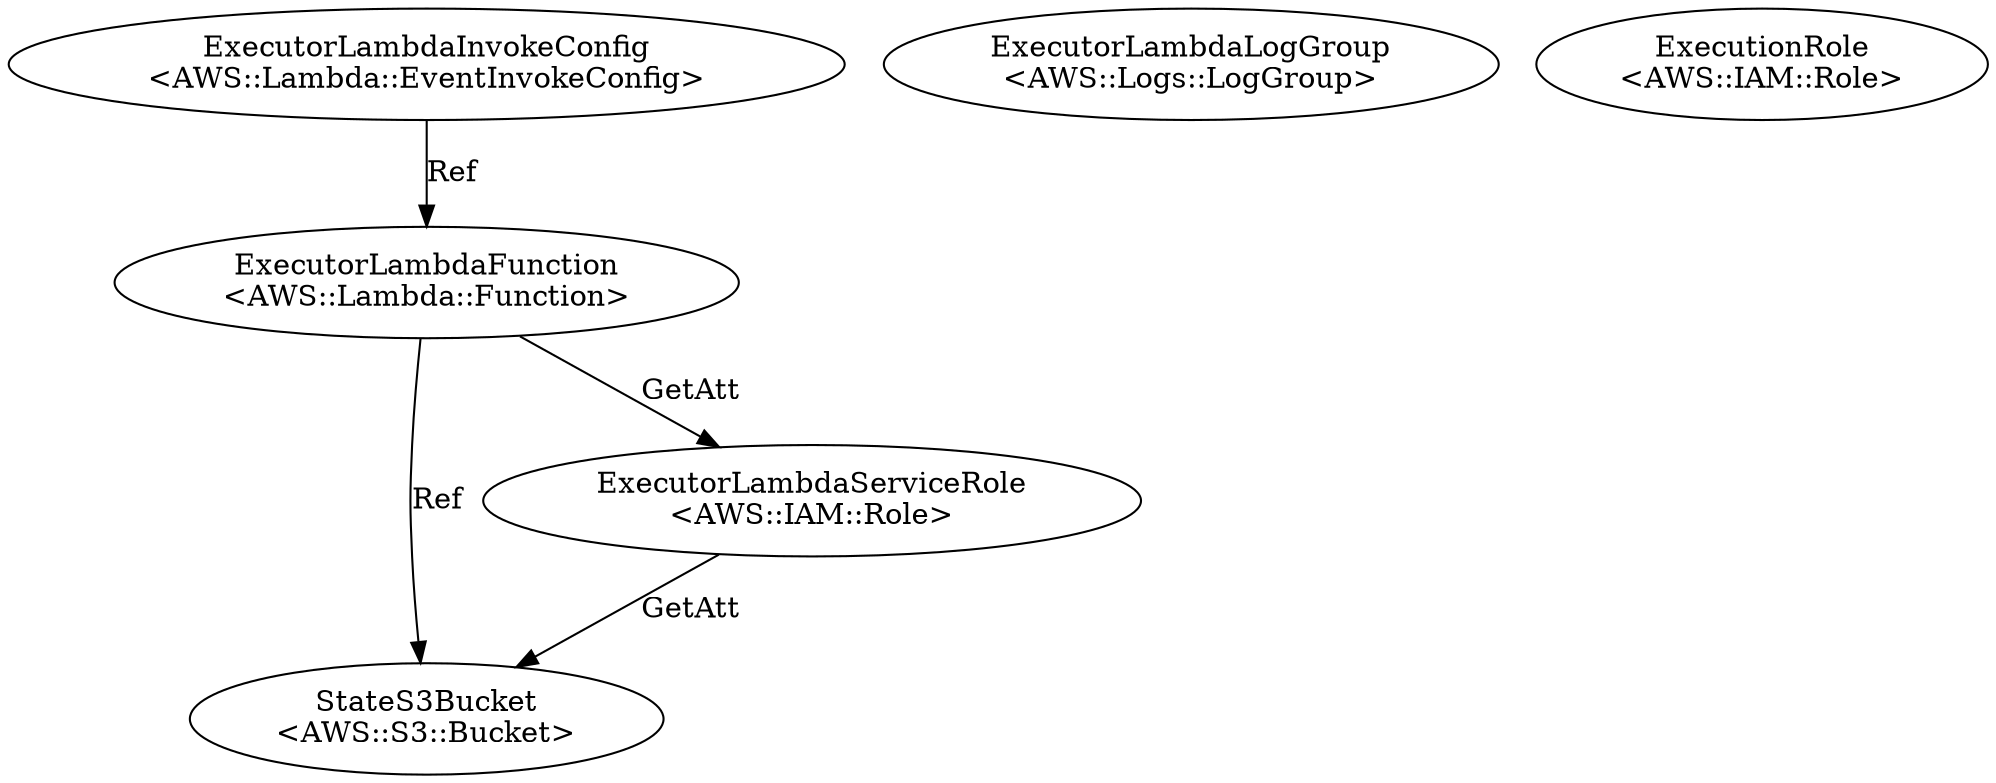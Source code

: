 digraph "template" {
StateS3Bucket [color=black, label="StateS3Bucket\n<AWS::S3::Bucket>", shape=ellipse, type=Resource];
ExecutorLambdaServiceRole [color=black, label="ExecutorLambdaServiceRole\n<AWS::IAM::Role>", shape=ellipse, type=Resource];
ExecutorLambdaLogGroup [color=black, label="ExecutorLambdaLogGroup\n<AWS::Logs::LogGroup>", shape=ellipse, type=Resource];
ExecutorLambdaFunction [color=black, label="ExecutorLambdaFunction\n<AWS::Lambda::Function>", shape=ellipse, type=Resource];
ExecutorLambdaInvokeConfig [color=black, label="ExecutorLambdaInvokeConfig\n<AWS::Lambda::EventInvokeConfig>", shape=ellipse, type=Resource];
ExecutionRole [color=black, label="ExecutionRole\n<AWS::IAM::Role>", shape=ellipse, type=Resource];
ExecutorLambdaServiceRole -> StateS3Bucket  [color=black, key=0, label=GetAtt, source_paths="['Properties', 'Policies', 0, 'PolicyDocument', 'Statement', 2, 'Resource']"];
ExecutorLambdaFunction -> StateS3Bucket  [color=black, key=0, label=Ref, source_paths="['Properties', 'Environment', 'Variables', 'BUCKET']"];
ExecutorLambdaFunction -> ExecutorLambdaServiceRole  [color=black, key=0, label=GetAtt, source_paths="['Properties', 'Role']"];
ExecutorLambdaInvokeConfig -> ExecutorLambdaFunction  [color=black, key=0, label=Ref, source_paths="['Properties', 'FunctionName']"];
}
